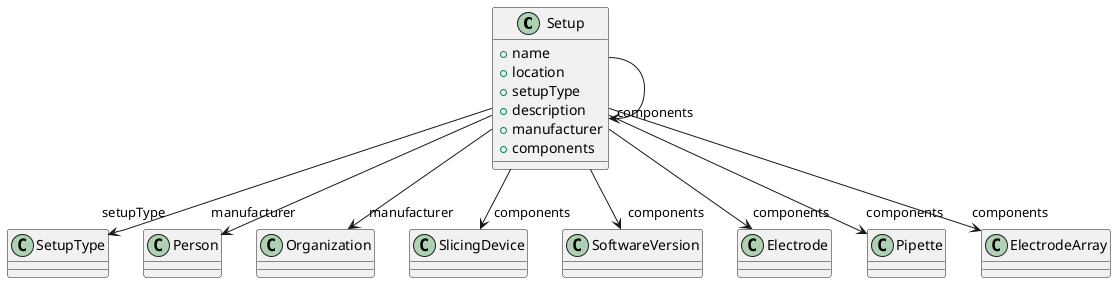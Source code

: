 @startuml
class Setup {
+name
+location
+setupType
+description
+manufacturer
+components

}
Setup -d-> "setupType" SetupType
Setup -d-> "manufacturer" Person
Setup -d-> "manufacturer" Organization
Setup -d-> "components" SlicingDevice
Setup -d-> "components" SoftwareVersion
Setup -d-> "components" Setup
Setup -d-> "components" Electrode
Setup -d-> "components" Pipette
Setup -d-> "components" ElectrodeArray

@enduml